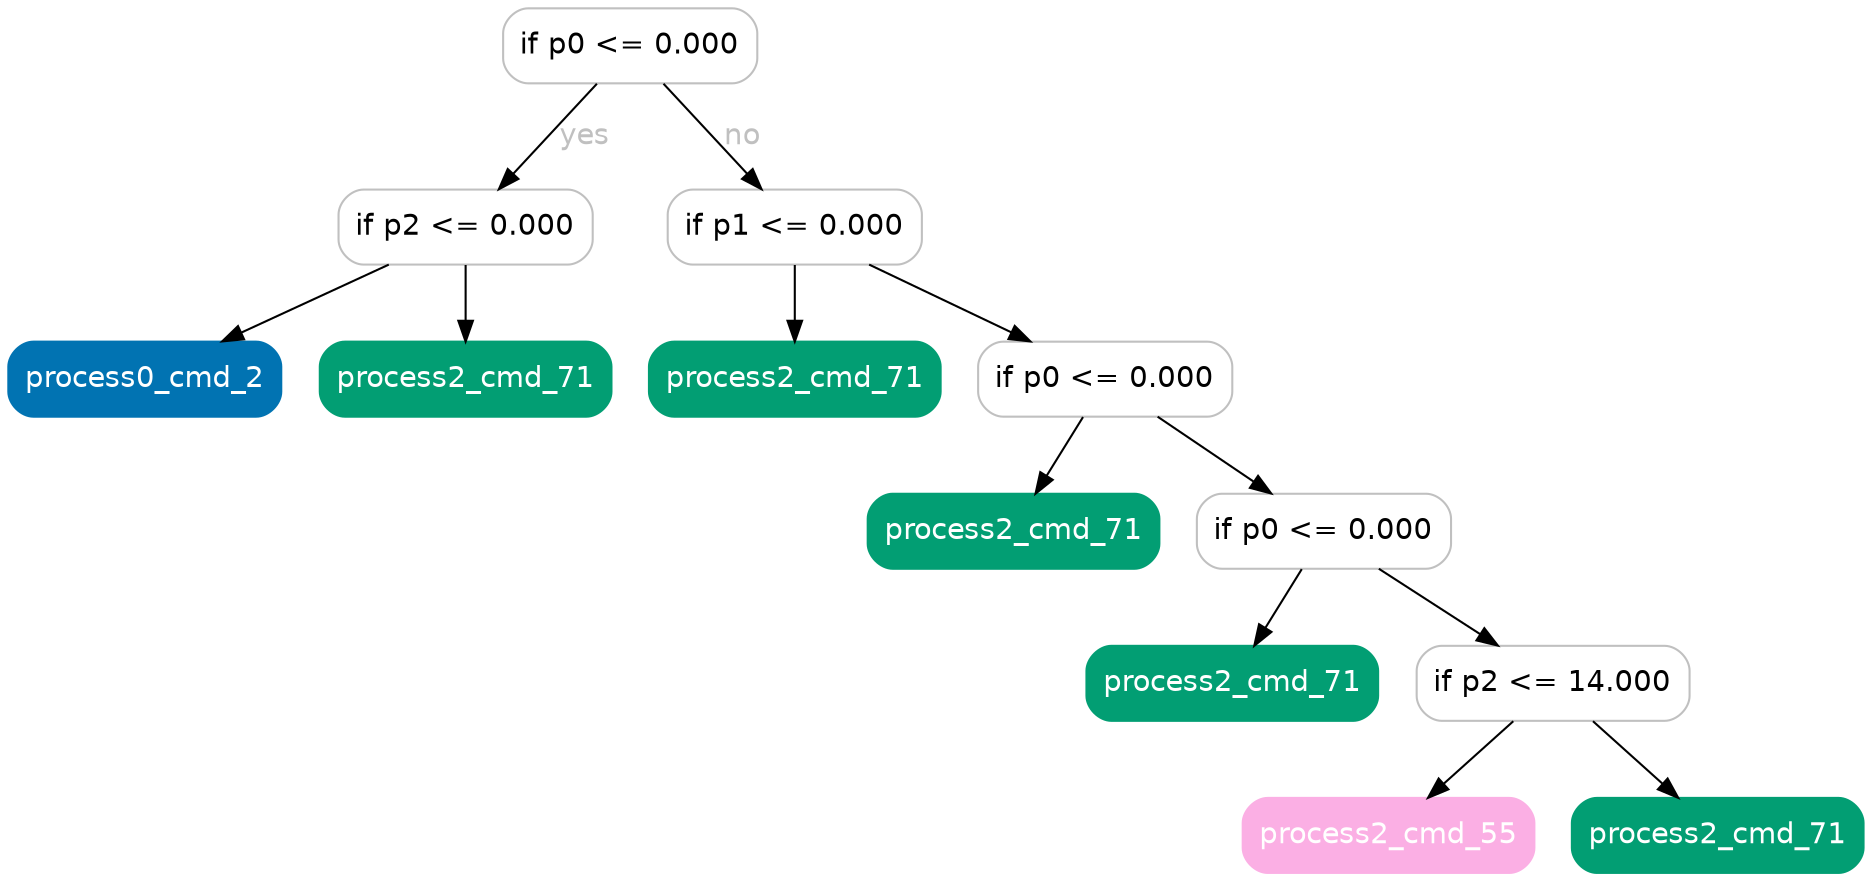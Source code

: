 digraph Tree {
	graph [bb="0,0,890.5,415"];
	node [color=gray,
		fillcolor=white,
		fontname=helvetica,
		label="\N",
		shape=box,
		style="filled, rounded"
	];
	edge [fontname=helvetica];
	0	[height=0.5,
		label="if p0 <= 0.000",
		pos="298.5,397",
		width=1.6944];
	1	[height=0.5,
		label="if p2 <= 0.000",
		pos="219.5,310",
		width=1.6944];
	0 -> 1	[fontcolor=gray,
		label=yes,
		lp="277,353.5",
		pos="e,235.46,328.18 282.51,378.8 270.95,366.36 255.16,349.36 242.27,335.5"];
	4	[height=0.5,
		label="if p1 <= 0.000",
		pos="377.5,310",
		width=1.6944];
	0 -> 4	[fontcolor=gray,
		label=no,
		lp="352.5,353.5",
		pos="e,361.54,328.18 314.49,378.8 326.05,366.36 341.84,349.36 354.73,335.5"];
	2	[color="#0173b2",
		fillcolor="#0173b2",
		fontcolor=white,
		height=0.5,
		label=process0_cmd_2,
		pos="65.5,237",
		width=1.8194];
	1 -> 2	[fontcolor=gray,
		pos="e,102.62,255.11 182.61,291.99 161.34,282.19 134.4,269.77 111.72,259.31"];
	3	[color="#029e73",
		fillcolor="#029e73",
		fontcolor=white,
		height=0.5,
		label=process2_cmd_71,
		pos="219.5,237",
		width=1.9444];
	1 -> 3	[fontcolor=gray,
		pos="e,219.5,255.03 219.5,291.81 219.5,283.79 219.5,274.05 219.5,265.07"];
	5	[color="#029e73",
		fillcolor="#029e73",
		fontcolor=white,
		height=0.5,
		label=process2_cmd_71,
		pos="377.5,237",
		width=1.9444];
	4 -> 5	[fontcolor=gray,
		pos="e,377.5,255.03 377.5,291.81 377.5,283.79 377.5,274.05 377.5,265.07"];
	6	[height=0.5,
		label="if p0 <= 0.000",
		pos="526.5,237",
		width=1.6944];
	4 -> 6	[fontcolor=gray,
		pos="e,490.59,255.11 413.19,291.99 433.68,282.23 459.6,269.88 481.48,259.45"];
	7	[color="#029e73",
		fillcolor="#029e73",
		fontcolor=white,
		height=0.5,
		label=process2_cmd_71,
		pos="482.5,164",
		width=1.9444];
	6 -> 7	[fontcolor=gray,
		pos="e,493.05,182.03 515.85,218.81 510.61,210.35 504.18,199.98 498.37,190.61"];
	8	[height=0.5,
		label="if p0 <= 0.000",
		pos="631.5,164",
		width=1.6944];
	6 -> 8	[fontcolor=gray,
		pos="e,606.19,182.11 551.65,218.99 565.45,209.67 582.74,197.97 597.7,187.86"];
	9	[color="#029e73",
		fillcolor="#029e73",
		fontcolor=white,
		height=0.5,
		label=process2_cmd_71,
		pos="587.5,91",
		width=1.9444];
	8 -> 9	[fontcolor=gray,
		pos="e,598.05,109.03 620.85,145.81 615.61,137.35 609.18,126.98 603.37,117.61"];
	10	[height=0.5,
		label="if p2 <= 14.000",
		pos="741.5,91",
		width=1.8194];
	8 -> 10	[fontcolor=gray,
		pos="e,714.99,109.11 657.85,145.99 672.43,136.58 690.75,124.76 706.52,114.57"];
	11	[color="#fbafe4",
		fillcolor="#fbafe4",
		fontcolor=white,
		height=0.5,
		label=process2_cmd_55,
		pos="662.5,18",
		width=1.9444];
	10 -> 11	[fontcolor=gray,
		pos="e,681.45,36.029 722.38,72.813 712.38,63.83 699.99,52.693 689.08,42.886"];
	12	[color="#029e73",
		fillcolor="#029e73",
		fontcolor=white,
		height=0.5,
		label=process2_cmd_71,
		pos="820.5,18",
		width=1.9444];
	10 -> 12	[fontcolor=gray,
		pos="e,801.55,36.029 760.62,72.813 770.62,63.83 783.01,52.693 793.92,42.886"];
}
